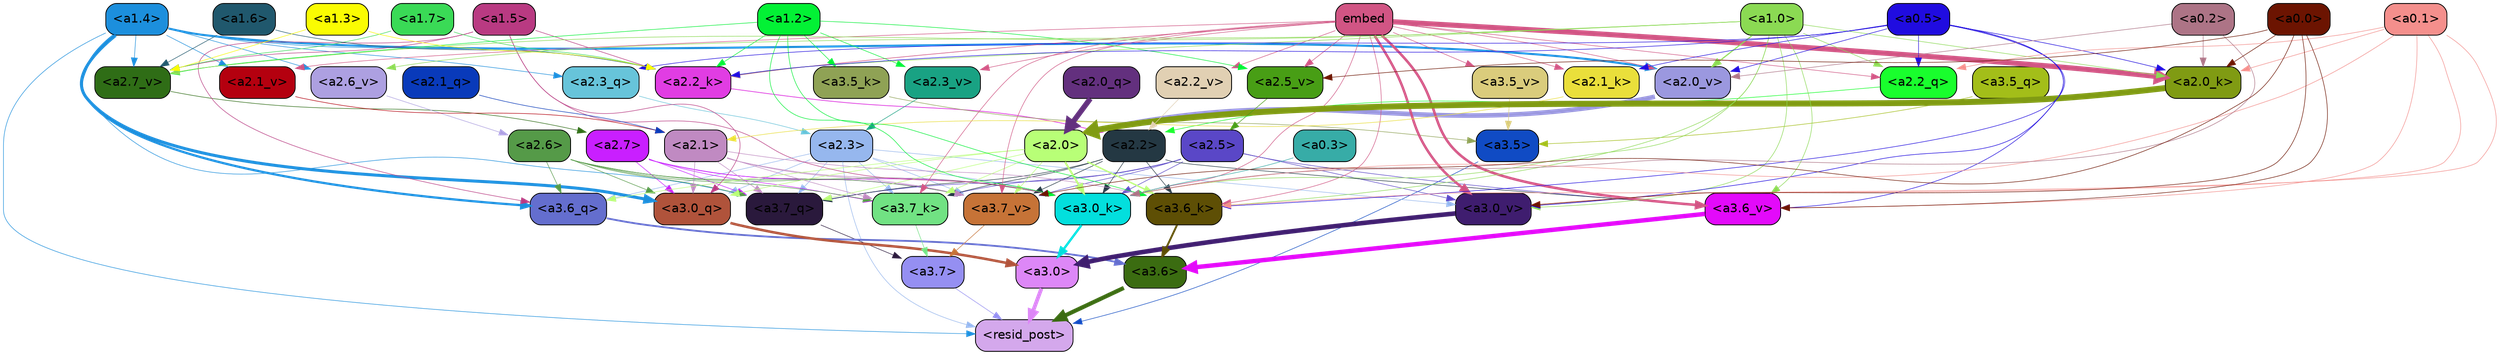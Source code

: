 strict digraph "" {
	graph [bgcolor=transparent,
		layout=dot,
		overlap=false,
		splines=true
	];
	"<a3.7>"	[color=black,
		fillcolor="#958ff2",
		fontname=Helvetica,
		shape=box,
		style="filled, rounded"];
	"<resid_post>"	[color=black,
		fillcolor="#d4a8ec",
		fontname=Helvetica,
		shape=box,
		style="filled, rounded"];
	"<a3.7>" -> "<resid_post>"	[color="#958ff2",
		penwidth=0.6];
	"<a3.6>"	[color=black,
		fillcolor="#3b6c11",
		fontname=Helvetica,
		shape=box,
		style="filled, rounded"];
	"<a3.6>" -> "<resid_post>"	[color="#3b6c11",
		penwidth=4.648244500160217];
	"<a3.5>"	[color=black,
		fillcolor="#104bc4",
		fontname=Helvetica,
		shape=box,
		style="filled, rounded"];
	"<a3.5>" -> "<resid_post>"	[color="#104bc4",
		penwidth=0.6];
	"<a3.0>"	[color=black,
		fillcolor="#dd87f7",
		fontname=Helvetica,
		shape=box,
		style="filled, rounded"];
	"<a3.0>" -> "<resid_post>"	[color="#dd87f7",
		penwidth=4.3288813829422];
	"<a2.3>"	[color=black,
		fillcolor="#96b7ee",
		fontname=Helvetica,
		shape=box,
		style="filled, rounded"];
	"<a2.3>" -> "<resid_post>"	[color="#96b7ee",
		penwidth=0.6];
	"<a3.7_q>"	[color=black,
		fillcolor="#2a193c",
		fontname=Helvetica,
		shape=box,
		style="filled, rounded"];
	"<a2.3>" -> "<a3.7_q>"	[color="#96b7ee",
		penwidth=0.6];
	"<a3.6_q>"	[color=black,
		fillcolor="#646ece",
		fontname=Helvetica,
		shape=box,
		style="filled, rounded"];
	"<a2.3>" -> "<a3.6_q>"	[color="#96b7ee",
		penwidth=0.6];
	"<a3.0_q>"	[color=black,
		fillcolor="#b0533b",
		fontname=Helvetica,
		shape=box,
		style="filled, rounded"];
	"<a2.3>" -> "<a3.0_q>"	[color="#96b7ee",
		penwidth=0.6];
	"<a3.7_k>"	[color=black,
		fillcolor="#71e283",
		fontname=Helvetica,
		shape=box,
		style="filled, rounded"];
	"<a2.3>" -> "<a3.7_k>"	[color="#96b7ee",
		penwidth=0.6];
	"<a3.0_k>"	[color=black,
		fillcolor="#03dfdd",
		fontname=Helvetica,
		shape=box,
		style="filled, rounded"];
	"<a2.3>" -> "<a3.0_k>"	[color="#96b7ee",
		penwidth=0.6];
	"<a3.7_v>"	[color=black,
		fillcolor="#c67337",
		fontname=Helvetica,
		shape=box,
		style="filled, rounded"];
	"<a2.3>" -> "<a3.7_v>"	[color="#96b7ee",
		penwidth=0.6];
	"<a3.0_v>"	[color=black,
		fillcolor="#3f1d6f",
		fontname=Helvetica,
		shape=box,
		style="filled, rounded"];
	"<a2.3>" -> "<a3.0_v>"	[color="#96b7ee",
		penwidth=0.6];
	"<a1.4>"	[color=black,
		fillcolor="#1c8fdd",
		fontname=Helvetica,
		shape=box,
		style="filled, rounded"];
	"<a1.4>" -> "<resid_post>"	[color="#1c8fdd",
		penwidth=0.6];
	"<a1.4>" -> "<a3.7_q>"	[color="#1c8fdd",
		penwidth=0.6];
	"<a1.4>" -> "<a3.6_q>"	[color="#1c8fdd",
		penwidth=2.5397292599081993];
	"<a1.4>" -> "<a3.0_q>"	[color="#1c8fdd",
		penwidth=3.3985572457313538];
	"<a2.3_q>"	[color=black,
		fillcolor="#67c4da",
		fontname=Helvetica,
		shape=box,
		style="filled, rounded"];
	"<a1.4>" -> "<a2.3_q>"	[color="#1c8fdd",
		penwidth=0.6];
	"<a2.2_k>"	[color=black,
		fillcolor="#e13de3",
		fontname=Helvetica,
		shape=box,
		style="filled, rounded"];
	"<a1.4>" -> "<a2.2_k>"	[color="#1c8fdd",
		penwidth=0.6];
	"<a2.7_v>"	[color=black,
		fillcolor="#2f6d16",
		fontname=Helvetica,
		shape=box,
		style="filled, rounded"];
	"<a1.4>" -> "<a2.7_v>"	[color="#1c8fdd",
		penwidth=0.6];
	"<a2.6_v>"	[color=black,
		fillcolor="#ada0e1",
		fontname=Helvetica,
		shape=box,
		style="filled, rounded"];
	"<a1.4>" -> "<a2.6_v>"	[color="#1c8fdd",
		penwidth=0.6];
	"<a2.1_v>"	[color=black,
		fillcolor="#b4000f",
		fontname=Helvetica,
		shape=box,
		style="filled, rounded"];
	"<a1.4>" -> "<a2.1_v>"	[color="#1c8fdd",
		penwidth=0.6];
	"<a2.0_v>"	[color=black,
		fillcolor="#9b98df",
		fontname=Helvetica,
		shape=box,
		style="filled, rounded"];
	"<a1.4>" -> "<a2.0_v>"	[color="#1c8fdd",
		penwidth=2.3308929204940796];
	"<a3.7_q>" -> "<a3.7>"	[color="#2a193c",
		penwidth=0.6];
	"<a3.6_q>" -> "<a3.6>"	[color="#646ece",
		penwidth=2.03758105635643];
	"<a3.5_q>"	[color=black,
		fillcolor="#a3be19",
		fontname=Helvetica,
		shape=box,
		style="filled, rounded"];
	"<a3.5_q>" -> "<a3.5>"	[color="#a3be19",
		penwidth=0.6];
	"<a3.0_q>" -> "<a3.0>"	[color="#b0533b",
		penwidth=2.8638100624084473];
	"<a3.7_k>" -> "<a3.7>"	[color="#71e283",
		penwidth=0.6];
	"<a3.6_k>"	[color=black,
		fillcolor="#5e4f05",
		fontname=Helvetica,
		shape=box,
		style="filled, rounded"];
	"<a3.6_k>" -> "<a3.6>"	[color="#5e4f05",
		penwidth=2.174198240041733];
	"<a3.5_k>"	[color=black,
		fillcolor="#8fa255",
		fontname=Helvetica,
		shape=box,
		style="filled, rounded"];
	"<a3.5_k>" -> "<a3.5>"	[color="#8fa255",
		penwidth=0.6];
	"<a3.0_k>" -> "<a3.0>"	[color="#03dfdd",
		penwidth=2.6274144649505615];
	"<a3.7_v>" -> "<a3.7>"	[color="#c67337",
		penwidth=0.6];
	"<a3.6_v>"	[color=black,
		fillcolor="#e30afa",
		fontname=Helvetica,
		shape=box,
		style="filled, rounded"];
	"<a3.6_v>" -> "<a3.6>"	[color="#e30afa",
		penwidth=5.002329230308533];
	"<a3.5_v>"	[color=black,
		fillcolor="#dacc7c",
		fontname=Helvetica,
		shape=box,
		style="filled, rounded"];
	"<a3.5_v>" -> "<a3.5>"	[color="#dacc7c",
		penwidth=0.6];
	"<a3.0_v>" -> "<a3.0>"	[color="#3f1d6f",
		penwidth=5.188832879066467];
	"<a2.7>"	[color=black,
		fillcolor="#c91fff",
		fontname=Helvetica,
		shape=box,
		style="filled, rounded"];
	"<a2.7>" -> "<a3.7_q>"	[color="#c91fff",
		penwidth=0.6];
	"<a2.7>" -> "<a3.0_q>"	[color="#c91fff",
		penwidth=0.6];
	"<a2.7>" -> "<a3.7_k>"	[color="#c91fff",
		penwidth=0.6];
	"<a2.7>" -> "<a3.0_k>"	[color="#c91fff",
		penwidth=0.6];
	"<a2.7>" -> "<a3.7_v>"	[color="#c91fff",
		penwidth=0.6];
	"<a2.6>"	[color=black,
		fillcolor="#559a48",
		fontname=Helvetica,
		shape=box,
		style="filled, rounded"];
	"<a2.6>" -> "<a3.7_q>"	[color="#559a48",
		penwidth=0.6];
	"<a2.6>" -> "<a3.6_q>"	[color="#559a48",
		penwidth=0.6];
	"<a2.6>" -> "<a3.0_q>"	[color="#559a48",
		penwidth=0.6];
	"<a2.6>" -> "<a3.7_k>"	[color="#559a48",
		penwidth=0.6];
	"<a2.6>" -> "<a3.0_k>"	[color="#559a48",
		penwidth=0.6];
	"<a2.6>" -> "<a3.7_v>"	[color="#559a48",
		penwidth=0.6];
	"<a2.5>"	[color=black,
		fillcolor="#5a47c7",
		fontname=Helvetica,
		shape=box,
		style="filled, rounded"];
	"<a2.5>" -> "<a3.7_q>"	[color="#5a47c7",
		penwidth=0.6];
	"<a2.5>" -> "<a3.7_k>"	[color="#5a47c7",
		penwidth=0.6];
	"<a2.5>" -> "<a3.0_k>"	[color="#5a47c7",
		penwidth=0.6];
	"<a2.5>" -> "<a3.7_v>"	[color="#5a47c7",
		penwidth=0.6];
	"<a2.5>" -> "<a3.6_v>"	[color="#5a47c7",
		penwidth=0.6];
	"<a2.5>" -> "<a3.0_v>"	[color="#5a47c7",
		penwidth=0.6];
	"<a2.2>"	[color=black,
		fillcolor="#243843",
		fontname=Helvetica,
		shape=box,
		style="filled, rounded"];
	"<a2.2>" -> "<a3.7_q>"	[color="#243843",
		penwidth=0.6];
	"<a2.2>" -> "<a3.7_k>"	[color="#243843",
		penwidth=0.6];
	"<a2.2>" -> "<a3.6_k>"	[color="#243843",
		penwidth=0.6];
	"<a2.2>" -> "<a3.0_k>"	[color="#243843",
		penwidth=0.6];
	"<a2.2>" -> "<a3.7_v>"	[color="#243843",
		penwidth=0.6];
	"<a2.2>" -> "<a3.6_v>"	[color="#243843",
		penwidth=0.6];
	"<a2.1>"	[color=black,
		fillcolor="#c08ac2",
		fontname=Helvetica,
		shape=box,
		style="filled, rounded"];
	"<a2.1>" -> "<a3.7_q>"	[color="#c08ac2",
		penwidth=0.6];
	"<a2.1>" -> "<a3.0_q>"	[color="#c08ac2",
		penwidth=0.6];
	"<a2.1>" -> "<a3.7_k>"	[color="#c08ac2",
		penwidth=0.6];
	"<a2.1>" -> "<a3.6_k>"	[color="#c08ac2",
		penwidth=0.6];
	"<a2.1>" -> "<a3.0_k>"	[color="#c08ac2",
		penwidth=0.6];
	"<a2.1>" -> "<a3.7_v>"	[color="#c08ac2",
		penwidth=0.6];
	"<a2.0>"	[color=black,
		fillcolor="#b8ff77",
		fontname=Helvetica,
		shape=box,
		style="filled, rounded"];
	"<a2.0>" -> "<a3.7_q>"	[color="#b8ff77",
		penwidth=0.6];
	"<a2.0>" -> "<a3.6_q>"	[color="#b8ff77",
		penwidth=0.6];
	"<a2.0>" -> "<a3.0_q>"	[color="#b8ff77",
		penwidth=0.6];
	"<a2.0>" -> "<a3.7_k>"	[color="#b8ff77",
		penwidth=0.6];
	"<a2.0>" -> "<a3.6_k>"	[color="#b8ff77",
		penwidth=1.5717863738536835];
	"<a2.0>" -> "<a3.0_k>"	[color="#b8ff77",
		penwidth=2.205150544643402];
	"<a2.0>" -> "<a3.7_v>"	[color="#b8ff77",
		penwidth=0.6];
	"<a1.5>"	[color=black,
		fillcolor="#b93a82",
		fontname=Helvetica,
		shape=box,
		style="filled, rounded"];
	"<a1.5>" -> "<a3.6_q>"	[color="#b93a82",
		penwidth=0.6];
	"<a1.5>" -> "<a3.0_q>"	[color="#b93a82",
		penwidth=0.6];
	"<a1.5>" -> "<a3.0_k>"	[color="#b93a82",
		penwidth=0.6];
	"<a1.5>" -> "<a2.2_k>"	[color="#b93a82",
		penwidth=0.6];
	"<a1.5>" -> "<a2.7_v>"	[color="#b93a82",
		penwidth=0.6];
	embed	[color=black,
		fillcolor="#d15584",
		fontname=Helvetica,
		shape=box,
		style="filled, rounded"];
	embed -> "<a3.7_k>"	[color="#d15584",
		penwidth=0.6];
	embed -> "<a3.6_k>"	[color="#d15584",
		penwidth=0.6];
	embed -> "<a3.0_k>"	[color="#d15584",
		penwidth=0.6];
	embed -> "<a3.7_v>"	[color="#d15584",
		penwidth=0.6];
	embed -> "<a3.6_v>"	[color="#d15584",
		penwidth=2.882729172706604];
	embed -> "<a3.5_v>"	[color="#d15584",
		penwidth=0.6];
	embed -> "<a3.0_v>"	[color="#d15584",
		penwidth=2.812090039253235];
	"<a2.2_q>"	[color=black,
		fillcolor="#19fe2d",
		fontname=Helvetica,
		shape=box,
		style="filled, rounded"];
	embed -> "<a2.2_q>"	[color="#d15584",
		penwidth=0.6];
	embed -> "<a2.2_k>"	[color="#d15584",
		penwidth=0.6694881916046143];
	"<a2.1_k>"	[color=black,
		fillcolor="#eadf3b",
		fontname=Helvetica,
		shape=box,
		style="filled, rounded"];
	embed -> "<a2.1_k>"	[color="#d15584",
		penwidth=0.6];
	"<a2.0_k>"	[color=black,
		fillcolor="#809b13",
		fontname=Helvetica,
		shape=box,
		style="filled, rounded"];
	embed -> "<a2.0_k>"	[color="#d15584",
		penwidth=5.809704422950745];
	"<a2.5_v>"	[color=black,
		fillcolor="#489e15",
		fontname=Helvetica,
		shape=box,
		style="filled, rounded"];
	embed -> "<a2.5_v>"	[color="#d15584",
		penwidth=0.6];
	"<a2.3_v>"	[color=black,
		fillcolor="#19a283",
		fontname=Helvetica,
		shape=box,
		style="filled, rounded"];
	embed -> "<a2.3_v>"	[color="#d15584",
		penwidth=0.6];
	"<a2.2_v>"	[color=black,
		fillcolor="#e1d0b3",
		fontname=Helvetica,
		shape=box,
		style="filled, rounded"];
	embed -> "<a2.2_v>"	[color="#d15584",
		penwidth=0.6];
	embed -> "<a2.1_v>"	[color="#d15584",
		penwidth=0.6];
	embed -> "<a2.0_v>"	[color="#d15584",
		penwidth=0.6];
	"<a1.2>"	[color=black,
		fillcolor="#03f135",
		fontname=Helvetica,
		shape=box,
		style="filled, rounded"];
	"<a1.2>" -> "<a3.6_k>"	[color="#03f135",
		penwidth=0.6];
	"<a1.2>" -> "<a3.5_k>"	[color="#03f135",
		penwidth=0.6];
	"<a1.2>" -> "<a3.0_k>"	[color="#03f135",
		penwidth=0.6];
	"<a1.2>" -> "<a2.2_k>"	[color="#03f135",
		penwidth=0.6];
	"<a1.2>" -> "<a2.7_v>"	[color="#03f135",
		penwidth=0.6];
	"<a1.2>" -> "<a2.5_v>"	[color="#03f135",
		penwidth=0.6];
	"<a1.2>" -> "<a2.3_v>"	[color="#03f135",
		penwidth=0.6];
	"<a1.0>"	[color=black,
		fillcolor="#8bda53",
		fontname=Helvetica,
		shape=box,
		style="filled, rounded"];
	"<a1.0>" -> "<a3.6_k>"	[color="#8bda53",
		penwidth=0.6];
	"<a1.0>" -> "<a3.0_k>"	[color="#8bda53",
		penwidth=0.6];
	"<a1.0>" -> "<a3.6_v>"	[color="#8bda53",
		penwidth=0.6];
	"<a1.0>" -> "<a3.0_v>"	[color="#8bda53",
		penwidth=0.6];
	"<a1.0>" -> "<a2.2_q>"	[color="#8bda53",
		penwidth=0.6];
	"<a1.0>" -> "<a2.2_k>"	[color="#8bda53",
		penwidth=0.6];
	"<a1.0>" -> "<a2.0_k>"	[color="#8bda53",
		penwidth=0.6];
	"<a1.0>" -> "<a2.7_v>"	[color="#8bda53",
		penwidth=0.6];
	"<a1.0>" -> "<a2.6_v>"	[color="#8bda53",
		penwidth=0.6];
	"<a1.0>" -> "<a2.0_v>"	[color="#8bda53",
		penwidth=1.2632839679718018];
	"<a0.5>"	[color=black,
		fillcolor="#200ce0",
		fontname=Helvetica,
		shape=box,
		style="filled, rounded"];
	"<a0.5>" -> "<a3.6_k>"	[color="#200ce0",
		penwidth=0.6];
	"<a0.5>" -> "<a3.6_v>"	[color="#200ce0",
		penwidth=0.6];
	"<a0.5>" -> "<a3.0_v>"	[color="#200ce0",
		penwidth=0.6281400918960571];
	"<a0.5>" -> "<a2.3_q>"	[color="#200ce0",
		penwidth=0.6];
	"<a0.5>" -> "<a2.2_q>"	[color="#200ce0",
		penwidth=0.6];
	"<a0.5>" -> "<a2.2_k>"	[color="#200ce0",
		penwidth=0.6];
	"<a0.5>" -> "<a2.1_k>"	[color="#200ce0",
		penwidth=0.6];
	"<a0.5>" -> "<a2.0_k>"	[color="#200ce0",
		penwidth=0.6196913719177246];
	"<a0.5>" -> "<a2.0_v>"	[color="#200ce0",
		penwidth=0.6];
	"<a0.1>"	[color=black,
		fillcolor="#f48f8c",
		fontname=Helvetica,
		shape=box,
		style="filled, rounded"];
	"<a0.1>" -> "<a3.6_k>"	[color="#f48f8c",
		penwidth=0.6];
	"<a0.1>" -> "<a3.0_k>"	[color="#f48f8c",
		penwidth=0.6];
	"<a0.1>" -> "<a3.6_v>"	[color="#f48f8c",
		penwidth=0.6];
	"<a0.1>" -> "<a3.0_v>"	[color="#f48f8c",
		penwidth=0.6];
	"<a0.1>" -> "<a2.2_q>"	[color="#f48f8c",
		penwidth=0.6];
	"<a0.1>" -> "<a2.0_k>"	[color="#f48f8c",
		penwidth=0.6];
	"<a0.3>"	[color=black,
		fillcolor="#37aca7",
		fontname=Helvetica,
		shape=box,
		style="filled, rounded"];
	"<a0.3>" -> "<a3.0_k>"	[color="#37aca7",
		penwidth=0.6];
	"<a0.2>"	[color=black,
		fillcolor="#ad7486",
		fontname=Helvetica,
		shape=box,
		style="filled, rounded"];
	"<a0.2>" -> "<a3.0_k>"	[color="#ad7486",
		penwidth=0.6];
	"<a0.2>" -> "<a2.0_k>"	[color="#ad7486",
		penwidth=0.6];
	"<a0.2>" -> "<a2.0_v>"	[color="#ad7486",
		penwidth=0.6];
	"<a0.0>"	[color=black,
		fillcolor="#6c1401",
		fontname=Helvetica,
		shape=box,
		style="filled, rounded"];
	"<a0.0>" -> "<a3.7_v>"	[color="#6c1401",
		penwidth=0.6];
	"<a0.0>" -> "<a3.6_v>"	[color="#6c1401",
		penwidth=0.6];
	"<a0.0>" -> "<a3.0_v>"	[color="#6c1401",
		penwidth=0.6];
	"<a0.0>" -> "<a2.0_k>"	[color="#6c1401",
		penwidth=0.6];
	"<a0.0>" -> "<a2.5_v>"	[color="#6c1401",
		penwidth=0.6];
	"<a2.3_q>" -> "<a2.3>"	[color="#67c4da",
		penwidth=0.6];
	"<a2.2_q>" -> "<a2.2>"	[color="#19fe2d",
		penwidth=0.6299107074737549];
	"<a2.1_q>"	[color=black,
		fillcolor="#093aba",
		fontname=Helvetica,
		shape=box,
		style="filled, rounded"];
	"<a2.1_q>" -> "<a2.1>"	[color="#093aba",
		penwidth=0.6];
	"<a2.0_q>"	[color=black,
		fillcolor="#63307e",
		fontname=Helvetica,
		shape=box,
		style="filled, rounded"];
	"<a2.0_q>" -> "<a2.0>"	[color="#63307e",
		penwidth=6.081655263900757];
	"<a2.2_k>" -> "<a2.2>"	[color="#e13de3",
		penwidth=0.8337457180023193];
	"<a2.1_k>" -> "<a2.1>"	[color="#eadf3b",
		penwidth=0.6];
	"<a2.0_k>" -> "<a2.0>"	[color="#809b13",
		penwidth=6.795950889587402];
	"<a2.7_v>" -> "<a2.7>"	[color="#2f6d16",
		penwidth=0.6];
	"<a2.6_v>" -> "<a2.6>"	[color="#ada0e1",
		penwidth=0.6];
	"<a2.5_v>" -> "<a2.5>"	[color="#489e15",
		penwidth=0.6];
	"<a2.3_v>" -> "<a2.3>"	[color="#19a283",
		penwidth=0.6];
	"<a2.2_v>" -> "<a2.2>"	[color="#e1d0b3",
		penwidth=0.6];
	"<a2.1_v>" -> "<a2.1>"	[color="#b4000f",
		penwidth=0.6];
	"<a2.0_v>" -> "<a2.0>"	[color="#9b98df",
		penwidth=5.211444020271301];
	"<a1.7>"	[color=black,
		fillcolor="#3ada56",
		fontname=Helvetica,
		shape=box,
		style="filled, rounded"];
	"<a1.7>" -> "<a2.2_k>"	[color="#3ada56",
		penwidth=0.6];
	"<a1.7>" -> "<a2.7_v>"	[color="#3ada56",
		penwidth=0.6];
	"<a1.6>"	[color=black,
		fillcolor="#20586d",
		fontname=Helvetica,
		shape=box,
		style="filled, rounded"];
	"<a1.6>" -> "<a2.2_k>"	[color="#20586d",
		penwidth=0.6];
	"<a1.6>" -> "<a2.7_v>"	[color="#20586d",
		penwidth=0.6];
	"<a1.3>"	[color=black,
		fillcolor="#fafc02",
		fontname=Helvetica,
		shape=box,
		style="filled, rounded"];
	"<a1.3>" -> "<a2.2_k>"	[color="#fafc02",
		penwidth=0.6];
	"<a1.3>" -> "<a2.7_v>"	[color="#fafc02",
		penwidth=0.6];
}
